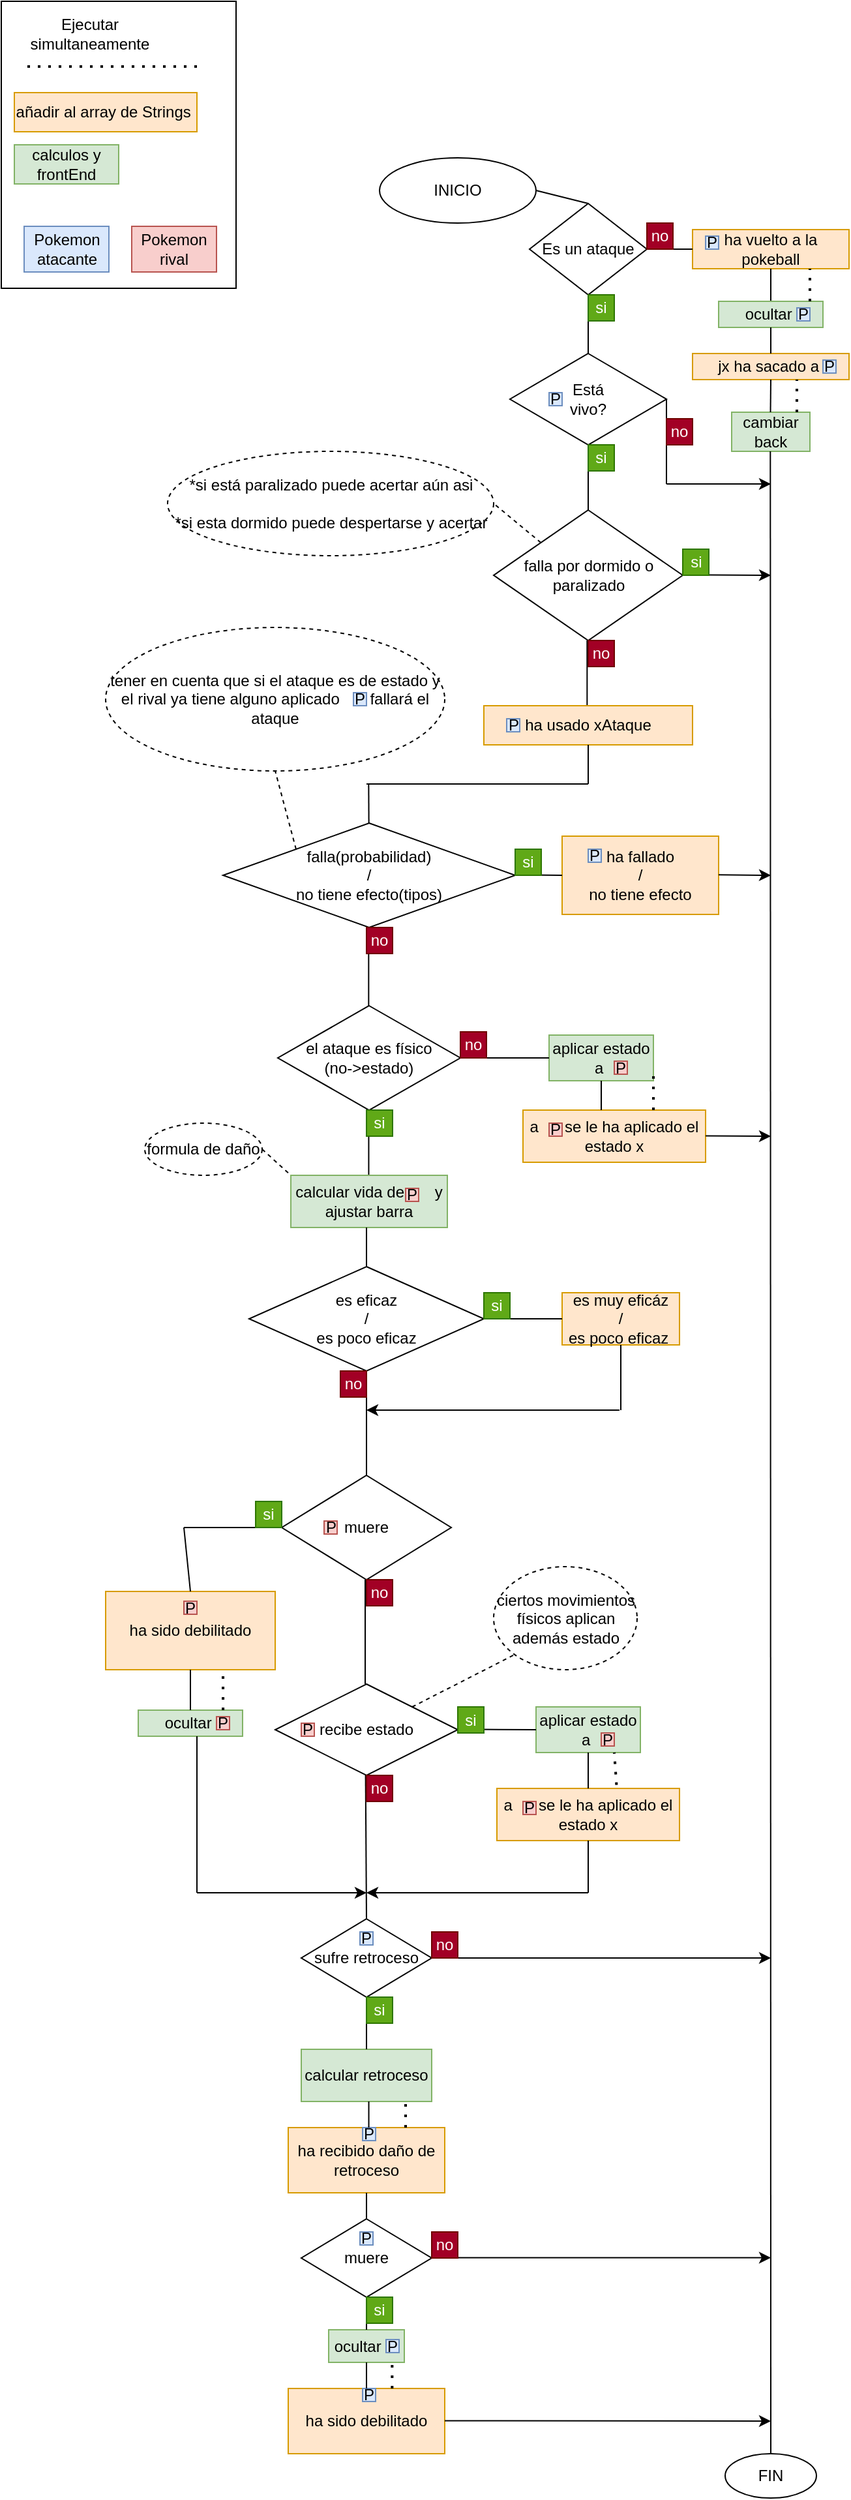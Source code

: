 <mxfile version="13.9.9" type="device"><diagram id="TTxamxQ-wxylOq79l1CP" name="Página-1"><mxGraphModel dx="2031" dy="1174" grid="1" gridSize="10" guides="1" tooltips="1" connect="1" arrows="1" fold="1" page="1" pageScale="1" pageWidth="827" pageHeight="1169" math="0" shadow="0"><root><mxCell id="0"/><mxCell id="1" parent="0"/><mxCell id="TxK9LLlYr3Nm-h3g5hkF-1" value="" style="rhombus;whiteSpace=wrap;html=1;" vertex="1" parent="1"><mxGeometry x="430" y="310" width="120" height="70" as="geometry"/></mxCell><mxCell id="TxK9LLlYr3Nm-h3g5hkF-2" value="P" style="text;html=1;strokeColor=#6c8ebf;fillColor=#dae8fc;align=center;verticalAlign=middle;whiteSpace=wrap;rounded=0;" vertex="1" parent="1"><mxGeometry x="460" y="340" width="10" height="10" as="geometry"/></mxCell><mxCell id="TxK9LLlYr3Nm-h3g5hkF-3" value="Está vivo?" style="text;html=1;strokeColor=none;fillColor=none;align=center;verticalAlign=middle;whiteSpace=wrap;rounded=0;" vertex="1" parent="1"><mxGeometry x="470" y="335" width="40" height="20" as="geometry"/></mxCell><mxCell id="TxK9LLlYr3Nm-h3g5hkF-8" value="" style="endArrow=none;html=1;entryX=0.5;entryY=1;entryDx=0;entryDy=0;" edge="1" parent="1" target="TxK9LLlYr3Nm-h3g5hkF-1"><mxGeometry width="50" height="50" relative="1" as="geometry"><mxPoint x="490" y="430" as="sourcePoint"/><mxPoint x="440" y="370" as="targetPoint"/></mxGeometry></mxCell><mxCell id="TxK9LLlYr3Nm-h3g5hkF-11" value="si" style="text;html=1;strokeColor=#2D7600;fillColor=#60a917;align=center;verticalAlign=middle;whiteSpace=wrap;rounded=0;fontColor=#ffffff;" vertex="1" parent="1"><mxGeometry x="490" y="380" width="20" height="20" as="geometry"/></mxCell><mxCell id="TxK9LLlYr3Nm-h3g5hkF-12" value="Es un ataque" style="rhombus;whiteSpace=wrap;html=1;" vertex="1" parent="1"><mxGeometry x="445" y="195" width="90" height="70" as="geometry"/></mxCell><mxCell id="TxK9LLlYr3Nm-h3g5hkF-13" value="" style="endArrow=none;html=1;exitX=0.5;exitY=0;exitDx=0;exitDy=0;entryX=0.5;entryY=1;entryDx=0;entryDy=0;" edge="1" parent="1" source="TxK9LLlYr3Nm-h3g5hkF-1" target="TxK9LLlYr3Nm-h3g5hkF-12"><mxGeometry width="50" height="50" relative="1" as="geometry"><mxPoint x="490" y="300" as="sourcePoint"/><mxPoint x="510" y="280" as="targetPoint"/></mxGeometry></mxCell><mxCell id="TxK9LLlYr3Nm-h3g5hkF-15" value="ha vuelto a la pokeball" style="text;html=1;strokeColor=#d79b00;fillColor=#ffe6cc;align=center;verticalAlign=middle;whiteSpace=wrap;rounded=0;" vertex="1" parent="1"><mxGeometry x="570" y="215" width="120" height="30" as="geometry"/></mxCell><mxCell id="TxK9LLlYr3Nm-h3g5hkF-16" value="P" style="text;html=1;strokeColor=#6c8ebf;fillColor=#dae8fc;align=center;verticalAlign=middle;whiteSpace=wrap;rounded=0;" vertex="1" parent="1"><mxGeometry x="580" y="220" width="10" height="10" as="geometry"/></mxCell><mxCell id="TxK9LLlYr3Nm-h3g5hkF-17" value="si" style="text;html=1;strokeColor=#2D7600;fillColor=#60a917;align=center;verticalAlign=middle;whiteSpace=wrap;rounded=0;fontColor=#ffffff;" vertex="1" parent="1"><mxGeometry x="490" y="265" width="20" height="20" as="geometry"/></mxCell><mxCell id="TxK9LLlYr3Nm-h3g5hkF-18" value="" style="endArrow=none;html=1;entryX=0;entryY=0.5;entryDx=0;entryDy=0;exitX=1;exitY=0.5;exitDx=0;exitDy=0;" edge="1" parent="1" source="TxK9LLlYr3Nm-h3g5hkF-12" target="TxK9LLlYr3Nm-h3g5hkF-15"><mxGeometry width="50" height="50" relative="1" as="geometry"><mxPoint x="520" y="340" as="sourcePoint"/><mxPoint x="570" y="290" as="targetPoint"/></mxGeometry></mxCell><mxCell id="TxK9LLlYr3Nm-h3g5hkF-19" value="no" style="text;html=1;strokeColor=#6F0000;fillColor=#a20025;align=center;verticalAlign=middle;whiteSpace=wrap;rounded=0;fontColor=#ffffff;" vertex="1" parent="1"><mxGeometry x="535" y="210" width="20" height="20" as="geometry"/></mxCell><mxCell id="TxK9LLlYr3Nm-h3g5hkF-20" value="cambiar back" style="text;html=1;strokeColor=#82b366;fillColor=#d5e8d4;align=center;verticalAlign=middle;whiteSpace=wrap;rounded=0;" vertex="1" parent="1"><mxGeometry x="600" y="355" width="60" height="30" as="geometry"/></mxCell><mxCell id="TxK9LLlYr3Nm-h3g5hkF-21" value="" style="endArrow=none;html=1;entryX=0.5;entryY=1;entryDx=0;entryDy=0;" edge="1" parent="1" target="TxK9LLlYr3Nm-h3g5hkF-15"><mxGeometry width="50" height="50" relative="1" as="geometry"><mxPoint x="630" y="270" as="sourcePoint"/><mxPoint x="570" y="280" as="targetPoint"/></mxGeometry></mxCell><mxCell id="TxK9LLlYr3Nm-h3g5hkF-24" value="" style="group" vertex="1" connectable="0" parent="1"><mxGeometry x="590" y="270" width="80" height="20" as="geometry"/></mxCell><mxCell id="TxK9LLlYr3Nm-h3g5hkF-22" value="ocultar&amp;nbsp;" style="text;html=1;strokeColor=#82b366;fillColor=#d5e8d4;align=center;verticalAlign=middle;whiteSpace=wrap;rounded=0;" vertex="1" parent="TxK9LLlYr3Nm-h3g5hkF-24"><mxGeometry width="80" height="20" as="geometry"/></mxCell><mxCell id="TxK9LLlYr3Nm-h3g5hkF-23" value="P" style="text;html=1;strokeColor=#6c8ebf;fillColor=#dae8fc;align=center;verticalAlign=middle;whiteSpace=wrap;rounded=0;" vertex="1" parent="TxK9LLlYr3Nm-h3g5hkF-24"><mxGeometry x="60" y="5" width="10" height="10" as="geometry"/></mxCell><mxCell id="TxK9LLlYr3Nm-h3g5hkF-28" value="" style="group" vertex="1" connectable="0" parent="1"><mxGeometry x="570" y="310" width="120" height="20" as="geometry"/></mxCell><mxCell id="TxK9LLlYr3Nm-h3g5hkF-26" value="jx ha sacado a&amp;nbsp;" style="text;html=1;strokeColor=#d79b00;fillColor=#ffe6cc;align=center;verticalAlign=middle;whiteSpace=wrap;rounded=0;" vertex="1" parent="TxK9LLlYr3Nm-h3g5hkF-28"><mxGeometry width="120" height="20" as="geometry"/></mxCell><mxCell id="TxK9LLlYr3Nm-h3g5hkF-27" value="P" style="text;html=1;strokeColor=#6c8ebf;fillColor=#dae8fc;align=center;verticalAlign=middle;whiteSpace=wrap;rounded=0;" vertex="1" parent="TxK9LLlYr3Nm-h3g5hkF-28"><mxGeometry x="100" y="5" width="10" height="10" as="geometry"/></mxCell><mxCell id="TxK9LLlYr3Nm-h3g5hkF-29" value="" style="endArrow=none;html=1;entryX=0.5;entryY=1;entryDx=0;entryDy=0;exitX=0.5;exitY=0;exitDx=0;exitDy=0;" edge="1" parent="1" source="TxK9LLlYr3Nm-h3g5hkF-26" target="TxK9LLlYr3Nm-h3g5hkF-22"><mxGeometry width="50" height="50" relative="1" as="geometry"><mxPoint x="640" y="280.0" as="sourcePoint"/><mxPoint x="640" y="255" as="targetPoint"/></mxGeometry></mxCell><mxCell id="TxK9LLlYr3Nm-h3g5hkF-30" value="" style="endArrow=none;html=1;entryX=0.5;entryY=1;entryDx=0;entryDy=0;exitX=0.5;exitY=0;exitDx=0;exitDy=0;" edge="1" parent="1" target="TxK9LLlYr3Nm-h3g5hkF-26"><mxGeometry width="50" height="50" relative="1" as="geometry"><mxPoint x="629.76" y="355" as="sourcePoint"/><mxPoint x="629.76" y="335" as="targetPoint"/></mxGeometry></mxCell><mxCell id="TxK9LLlYr3Nm-h3g5hkF-31" value="" style="endArrow=none;html=1;entryX=1;entryY=0.5;entryDx=0;entryDy=0;" edge="1" parent="1" target="TxK9LLlYr3Nm-h3g5hkF-1"><mxGeometry width="50" height="50" relative="1" as="geometry"><mxPoint x="550" y="410" as="sourcePoint"/><mxPoint x="370" y="440" as="targetPoint"/></mxGeometry></mxCell><mxCell id="TxK9LLlYr3Nm-h3g5hkF-32" value="" style="endArrow=none;html=1;" edge="1" parent="1"><mxGeometry width="50" height="50" relative="1" as="geometry"><mxPoint x="630" y="1920" as="sourcePoint"/><mxPoint x="629.66" y="385" as="targetPoint"/></mxGeometry></mxCell><mxCell id="TxK9LLlYr3Nm-h3g5hkF-33" value="" style="endArrow=classic;html=1;endFill=1;" edge="1" parent="1"><mxGeometry width="50" height="50" relative="1" as="geometry"><mxPoint x="550" y="410" as="sourcePoint"/><mxPoint x="630" y="410" as="targetPoint"/></mxGeometry></mxCell><mxCell id="TxK9LLlYr3Nm-h3g5hkF-34" value="no" style="text;html=1;strokeColor=#6F0000;fillColor=#a20025;align=center;verticalAlign=middle;whiteSpace=wrap;rounded=0;fontColor=#ffffff;" vertex="1" parent="1"><mxGeometry x="550" y="360" width="20" height="20" as="geometry"/></mxCell><mxCell id="TxK9LLlYr3Nm-h3g5hkF-35" value="falla por dormido o paralizado" style="rhombus;whiteSpace=wrap;html=1;" vertex="1" parent="1"><mxGeometry x="417.5" y="430" width="145" height="100" as="geometry"/></mxCell><mxCell id="TxK9LLlYr3Nm-h3g5hkF-37" value="*si está paralizado puede acertar aún asi&lt;br&gt;&lt;br&gt;*si esta dormido puede despertarse y acertar" style="ellipse;whiteSpace=wrap;html=1;dashed=1;" vertex="1" parent="1"><mxGeometry x="167.5" y="385" width="250" height="80" as="geometry"/></mxCell><mxCell id="TxK9LLlYr3Nm-h3g5hkF-38" value="" style="endArrow=none;html=1;exitX=0;exitY=0;exitDx=0;exitDy=0;entryX=1;entryY=0.5;entryDx=0;entryDy=0;dashed=1;" edge="1" parent="1" source="TxK9LLlYr3Nm-h3g5hkF-35" target="TxK9LLlYr3Nm-h3g5hkF-37"><mxGeometry width="50" height="50" relative="1" as="geometry"><mxPoint x="320" y="370" as="sourcePoint"/><mxPoint x="370" y="320" as="targetPoint"/></mxGeometry></mxCell><mxCell id="TxK9LLlYr3Nm-h3g5hkF-39" value="" style="endArrow=classic;html=1;endFill=1;" edge="1" parent="1"><mxGeometry width="50" height="50" relative="1" as="geometry"><mxPoint x="562.5" y="479.58" as="sourcePoint"/><mxPoint x="630" y="480" as="targetPoint"/></mxGeometry></mxCell><mxCell id="TxK9LLlYr3Nm-h3g5hkF-40" value="si" style="text;html=1;strokeColor=#2D7600;fillColor=#60a917;align=center;verticalAlign=middle;whiteSpace=wrap;rounded=0;fontColor=#ffffff;" vertex="1" parent="1"><mxGeometry x="562.5" y="460" width="20" height="20" as="geometry"/></mxCell><mxCell id="TxK9LLlYr3Nm-h3g5hkF-41" value="" style="endArrow=none;html=1;entryX=0.5;entryY=1;entryDx=0;entryDy=0;" edge="1" parent="1"><mxGeometry width="50" height="50" relative="1" as="geometry"><mxPoint x="489.17" y="580" as="sourcePoint"/><mxPoint x="489.17" y="530" as="targetPoint"/></mxGeometry></mxCell><mxCell id="TxK9LLlYr3Nm-h3g5hkF-43" value="no" style="text;html=1;strokeColor=#6F0000;fillColor=#a20025;align=center;verticalAlign=middle;whiteSpace=wrap;rounded=0;fontColor=#ffffff;" vertex="1" parent="1"><mxGeometry x="490" y="530" width="20" height="20" as="geometry"/></mxCell><mxCell id="TxK9LLlYr3Nm-h3g5hkF-45" value="" style="group" vertex="1" connectable="0" parent="1"><mxGeometry x="410" y="580" width="160" height="30" as="geometry"/></mxCell><mxCell id="TxK9LLlYr3Nm-h3g5hkF-42" value="ha usado xAtaque" style="text;html=1;strokeColor=#d79b00;fillColor=#ffe6cc;align=center;verticalAlign=middle;whiteSpace=wrap;rounded=0;" vertex="1" parent="TxK9LLlYr3Nm-h3g5hkF-45"><mxGeometry width="160" height="30" as="geometry"/></mxCell><mxCell id="TxK9LLlYr3Nm-h3g5hkF-44" value="P" style="text;html=1;strokeColor=#6c8ebf;fillColor=#dae8fc;align=center;verticalAlign=middle;whiteSpace=wrap;rounded=0;" vertex="1" parent="TxK9LLlYr3Nm-h3g5hkF-45"><mxGeometry x="17.5" y="10" width="10" height="10" as="geometry"/></mxCell><mxCell id="TxK9LLlYr3Nm-h3g5hkF-46" value="falla(probabilidad)&lt;br&gt;/&lt;br&gt;no tiene efecto(tipos)" style="rhombus;whiteSpace=wrap;html=1;" vertex="1" parent="1"><mxGeometry x="210" y="670" width="224" height="80" as="geometry"/></mxCell><mxCell id="TxK9LLlYr3Nm-h3g5hkF-47" value="" style="endArrow=none;html=1;entryX=0.5;entryY=1;entryDx=0;entryDy=0;" edge="1" parent="1" target="TxK9LLlYr3Nm-h3g5hkF-42"><mxGeometry width="50" height="50" relative="1" as="geometry"><mxPoint x="490" y="640" as="sourcePoint"/><mxPoint x="350" y="550" as="targetPoint"/></mxGeometry></mxCell><mxCell id="TxK9LLlYr3Nm-h3g5hkF-48" value="" style="endArrow=none;html=1;" edge="1" parent="1"><mxGeometry width="50" height="50" relative="1" as="geometry"><mxPoint x="321.82" y="670" as="sourcePoint"/><mxPoint x="321.66" y="640" as="targetPoint"/></mxGeometry></mxCell><mxCell id="TxK9LLlYr3Nm-h3g5hkF-49" value="" style="endArrow=none;html=1;" edge="1" parent="1"><mxGeometry width="50" height="50" relative="1" as="geometry"><mxPoint x="320" y="640" as="sourcePoint"/><mxPoint x="490" y="640" as="targetPoint"/></mxGeometry></mxCell><mxCell id="TxK9LLlYr3Nm-h3g5hkF-50" value="ha fallado&lt;br&gt;/&lt;br&gt;no tiene efecto" style="rounded=0;whiteSpace=wrap;html=1;fillColor=#ffe6cc;strokeColor=#d79b00;" vertex="1" parent="1"><mxGeometry x="470" y="680" width="120" height="60" as="geometry"/></mxCell><mxCell id="TxK9LLlYr3Nm-h3g5hkF-51" value="" style="endArrow=classic;html=1;endFill=1;" edge="1" parent="1"><mxGeometry width="50" height="50" relative="1" as="geometry"><mxPoint x="590" y="709.66" as="sourcePoint"/><mxPoint x="630" y="710" as="targetPoint"/></mxGeometry></mxCell><mxCell id="TxK9LLlYr3Nm-h3g5hkF-52" value="" style="endArrow=none;html=1;entryX=0;entryY=0.5;entryDx=0;entryDy=0;" edge="1" parent="1" target="TxK9LLlYr3Nm-h3g5hkF-50"><mxGeometry width="50" height="50" relative="1" as="geometry"><mxPoint x="434" y="709.66" as="sourcePoint"/><mxPoint x="464" y="709.66" as="targetPoint"/></mxGeometry></mxCell><mxCell id="TxK9LLlYr3Nm-h3g5hkF-53" value="si" style="text;html=1;strokeColor=#2D7600;fillColor=#60a917;align=center;verticalAlign=middle;whiteSpace=wrap;rounded=0;fontColor=#ffffff;" vertex="1" parent="1"><mxGeometry x="434" y="690" width="20" height="20" as="geometry"/></mxCell><mxCell id="TxK9LLlYr3Nm-h3g5hkF-54" value="P" style="text;html=1;strokeColor=#6c8ebf;fillColor=#dae8fc;align=center;verticalAlign=middle;whiteSpace=wrap;rounded=0;" vertex="1" parent="1"><mxGeometry x="490" y="690" width="10" height="10" as="geometry"/></mxCell><mxCell id="TxK9LLlYr3Nm-h3g5hkF-55" value="" style="endArrow=none;html=1;" edge="1" parent="1"><mxGeometry width="50" height="50" relative="1" as="geometry"><mxPoint x="321.66" y="810" as="sourcePoint"/><mxPoint x="321.66" y="750" as="targetPoint"/></mxGeometry></mxCell><mxCell id="TxK9LLlYr3Nm-h3g5hkF-56" value="no" style="text;html=1;strokeColor=#6F0000;fillColor=#a20025;align=center;verticalAlign=middle;whiteSpace=wrap;rounded=0;fontColor=#ffffff;" vertex="1" parent="1"><mxGeometry x="320" y="750" width="20" height="20" as="geometry"/></mxCell><mxCell id="TxK9LLlYr3Nm-h3g5hkF-57" value="tener en cuenta que si el ataque es de estado y el rival ya tiene alguno aplicado&amp;nbsp; &amp;nbsp; &amp;nbsp; &amp;nbsp;fallará el ataque" style="ellipse;whiteSpace=wrap;html=1;dashed=1;" vertex="1" parent="1"><mxGeometry x="120" y="520" width="260" height="110" as="geometry"/></mxCell><mxCell id="TxK9LLlYr3Nm-h3g5hkF-58" value="" style="endArrow=none;html=1;exitX=0;exitY=0;exitDx=0;exitDy=0;entryX=0.5;entryY=1;entryDx=0;entryDy=0;dashed=1;" edge="1" parent="1" source="TxK9LLlYr3Nm-h3g5hkF-46" target="TxK9LLlYr3Nm-h3g5hkF-57"><mxGeometry width="50" height="50" relative="1" as="geometry"><mxPoint x="210" y="670" as="sourcePoint"/><mxPoint x="173.75" y="640" as="targetPoint"/></mxGeometry></mxCell><mxCell id="TxK9LLlYr3Nm-h3g5hkF-59" value="P" style="text;html=1;strokeColor=#6c8ebf;fillColor=#dae8fc;align=center;verticalAlign=middle;whiteSpace=wrap;rounded=0;" vertex="1" parent="1"><mxGeometry x="310" y="570" width="10" height="10" as="geometry"/></mxCell><mxCell id="TxK9LLlYr3Nm-h3g5hkF-60" value="el ataque es físico&lt;br&gt;(no-&amp;gt;estado)" style="rhombus;whiteSpace=wrap;html=1;" vertex="1" parent="1"><mxGeometry x="252" y="810" width="140" height="80" as="geometry"/></mxCell><mxCell id="TxK9LLlYr3Nm-h3g5hkF-63" value="" style="group" vertex="1" connectable="0" parent="1"><mxGeometry x="460" y="832.5" width="80" height="35" as="geometry"/></mxCell><mxCell id="TxK9LLlYr3Nm-h3g5hkF-61" value="aplicar estado a&amp;nbsp;" style="text;html=1;strokeColor=#82b366;fillColor=#d5e8d4;align=center;verticalAlign=middle;whiteSpace=wrap;rounded=0;" vertex="1" parent="TxK9LLlYr3Nm-h3g5hkF-63"><mxGeometry width="80" height="35" as="geometry"/></mxCell><mxCell id="TxK9LLlYr3Nm-h3g5hkF-62" value="P" style="text;html=1;strokeColor=#b85450;fillColor=#f8cecc;align=center;verticalAlign=middle;whiteSpace=wrap;rounded=0;" vertex="1" parent="TxK9LLlYr3Nm-h3g5hkF-63"><mxGeometry x="50" y="20" width="10" height="10" as="geometry"/></mxCell><mxCell id="TxK9LLlYr3Nm-h3g5hkF-64" value="" style="endArrow=none;html=1;exitX=1;exitY=0.5;exitDx=0;exitDy=0;entryX=0;entryY=0.5;entryDx=0;entryDy=0;" edge="1" parent="1" source="TxK9LLlYr3Nm-h3g5hkF-60" target="TxK9LLlYr3Nm-h3g5hkF-61"><mxGeometry width="50" height="50" relative="1" as="geometry"><mxPoint x="390" y="783" as="sourcePoint"/><mxPoint x="454" y="782.5" as="targetPoint"/></mxGeometry></mxCell><mxCell id="TxK9LLlYr3Nm-h3g5hkF-65" value="no" style="text;html=1;strokeColor=#6F0000;fillColor=#a20025;align=center;verticalAlign=middle;whiteSpace=wrap;rounded=0;fontColor=#ffffff;" vertex="1" parent="1"><mxGeometry x="392" y="830" width="20" height="20" as="geometry"/></mxCell><mxCell id="TxK9LLlYr3Nm-h3g5hkF-68" value="" style="group" vertex="1" connectable="0" parent="1"><mxGeometry x="440" y="890" width="140" height="40" as="geometry"/></mxCell><mxCell id="TxK9LLlYr3Nm-h3g5hkF-66" value="a&amp;nbsp; &amp;nbsp; &amp;nbsp; se le ha aplicado el estado x" style="text;html=1;strokeColor=#d79b00;fillColor=#ffe6cc;align=center;verticalAlign=middle;whiteSpace=wrap;rounded=0;" vertex="1" parent="TxK9LLlYr3Nm-h3g5hkF-68"><mxGeometry width="140" height="40" as="geometry"/></mxCell><mxCell id="TxK9LLlYr3Nm-h3g5hkF-67" value="P" style="text;html=1;strokeColor=#b85450;fillColor=#f8cecc;align=center;verticalAlign=middle;whiteSpace=wrap;rounded=0;" vertex="1" parent="TxK9LLlYr3Nm-h3g5hkF-68"><mxGeometry x="20" y="10" width="10" height="10" as="geometry"/></mxCell><mxCell id="TxK9LLlYr3Nm-h3g5hkF-69" value="" style="endArrow=none;html=1;entryX=0.5;entryY=1;entryDx=0;entryDy=0;" edge="1" parent="1" target="TxK9LLlYr3Nm-h3g5hkF-61"><mxGeometry width="50" height="50" relative="1" as="geometry"><mxPoint x="500" y="890" as="sourcePoint"/><mxPoint x="470" y="860" as="targetPoint"/></mxGeometry></mxCell><mxCell id="TxK9LLlYr3Nm-h3g5hkF-70" value="" style="endArrow=classic;html=1;endFill=1;" edge="1" parent="1"><mxGeometry width="50" height="50" relative="1" as="geometry"><mxPoint x="580" y="909.8" as="sourcePoint"/><mxPoint x="630" y="910" as="targetPoint"/></mxGeometry></mxCell><mxCell id="TxK9LLlYr3Nm-h3g5hkF-71" value="" style="endArrow=none;html=1;" edge="1" parent="1"><mxGeometry width="50" height="50" relative="1" as="geometry"><mxPoint x="321.71" y="940" as="sourcePoint"/><mxPoint x="321.71" y="890" as="targetPoint"/></mxGeometry></mxCell><mxCell id="TxK9LLlYr3Nm-h3g5hkF-74" value="" style="group" vertex="1" connectable="0" parent="1"><mxGeometry x="262" y="940" width="120" height="40" as="geometry"/></mxCell><mxCell id="TxK9LLlYr3Nm-h3g5hkF-72" value="calcular vida de&amp;nbsp; &amp;nbsp; &amp;nbsp; &amp;nbsp;y ajustar barra" style="text;html=1;strokeColor=#82b366;fillColor=#d5e8d4;align=center;verticalAlign=middle;whiteSpace=wrap;rounded=0;" vertex="1" parent="TxK9LLlYr3Nm-h3g5hkF-74"><mxGeometry width="120" height="40" as="geometry"/></mxCell><mxCell id="TxK9LLlYr3Nm-h3g5hkF-73" value="P" style="text;html=1;strokeColor=#b85450;fillColor=#f8cecc;align=center;verticalAlign=middle;whiteSpace=wrap;rounded=0;" vertex="1" parent="TxK9LLlYr3Nm-h3g5hkF-74"><mxGeometry x="88" y="10" width="10" height="10" as="geometry"/></mxCell><mxCell id="TxK9LLlYr3Nm-h3g5hkF-75" value="" style="endArrow=none;html=1;exitX=0.5;exitY=0;exitDx=0;exitDy=0;" edge="1" parent="1" source="TxK9LLlYr3Nm-h3g5hkF-79"><mxGeometry width="50" height="50" relative="1" as="geometry"><mxPoint x="320" y="1020" as="sourcePoint"/><mxPoint x="320" y="980" as="targetPoint"/></mxGeometry></mxCell><mxCell id="TxK9LLlYr3Nm-h3g5hkF-77" value="formula de daño" style="ellipse;whiteSpace=wrap;html=1;dashed=1;" vertex="1" parent="1"><mxGeometry x="150" y="900" width="90" height="40" as="geometry"/></mxCell><mxCell id="TxK9LLlYr3Nm-h3g5hkF-78" value="" style="endArrow=none;html=1;exitX=1;exitY=0.5;exitDx=0;exitDy=0;entryX=0;entryY=0;entryDx=0;entryDy=0;dashed=1;" edge="1" parent="1" source="TxK9LLlYr3Nm-h3g5hkF-77" target="TxK9LLlYr3Nm-h3g5hkF-72"><mxGeometry width="50" height="50" relative="1" as="geometry"><mxPoint x="276" y="700" as="sourcePoint"/><mxPoint x="260" y="640" as="targetPoint"/></mxGeometry></mxCell><mxCell id="TxK9LLlYr3Nm-h3g5hkF-79" value="es eficaz&lt;br&gt;/&lt;br&gt;es poco eficaz" style="rhombus;whiteSpace=wrap;html=1;" vertex="1" parent="1"><mxGeometry x="230" y="1010" width="180" height="80" as="geometry"/></mxCell><mxCell id="TxK9LLlYr3Nm-h3g5hkF-80" value="si" style="text;html=1;strokeColor=#2D7600;fillColor=#60a917;align=center;verticalAlign=middle;whiteSpace=wrap;rounded=0;fontColor=#ffffff;" vertex="1" parent="1"><mxGeometry x="320" y="890" width="20" height="20" as="geometry"/></mxCell><mxCell id="TxK9LLlYr3Nm-h3g5hkF-81" value="" style="endArrow=none;html=1;" edge="1" parent="1"><mxGeometry width="50" height="50" relative="1" as="geometry"><mxPoint x="320" y="1170" as="sourcePoint"/><mxPoint x="320" y="1090" as="targetPoint"/></mxGeometry></mxCell><mxCell id="TxK9LLlYr3Nm-h3g5hkF-83" value="es muy eficáz&lt;br&gt;/&lt;br&gt;es poco eficaz&amp;nbsp;" style="text;html=1;strokeColor=#d79b00;fillColor=#ffe6cc;align=center;verticalAlign=middle;whiteSpace=wrap;rounded=0;" vertex="1" parent="1"><mxGeometry x="470" y="1030" width="90" height="40" as="geometry"/></mxCell><mxCell id="TxK9LLlYr3Nm-h3g5hkF-84" value="" style="endArrow=none;html=1;exitX=1;exitY=0.5;exitDx=0;exitDy=0;entryX=0;entryY=0.5;entryDx=0;entryDy=0;" edge="1" parent="1" source="TxK9LLlYr3Nm-h3g5hkF-79" target="TxK9LLlYr3Nm-h3g5hkF-83"><mxGeometry width="50" height="50" relative="1" as="geometry"><mxPoint x="410" y="1110" as="sourcePoint"/><mxPoint x="460" y="1049" as="targetPoint"/></mxGeometry></mxCell><mxCell id="TxK9LLlYr3Nm-h3g5hkF-85" value="si" style="text;html=1;strokeColor=#2D7600;fillColor=#60a917;align=center;verticalAlign=middle;whiteSpace=wrap;rounded=0;fontColor=#ffffff;" vertex="1" parent="1"><mxGeometry x="410" y="1030" width="20" height="20" as="geometry"/></mxCell><mxCell id="TxK9LLlYr3Nm-h3g5hkF-86" value="" style="endArrow=none;html=1;entryX=0.5;entryY=1;entryDx=0;entryDy=0;" edge="1" parent="1" target="TxK9LLlYr3Nm-h3g5hkF-83"><mxGeometry width="50" height="50" relative="1" as="geometry"><mxPoint x="515" y="1120" as="sourcePoint"/><mxPoint x="470" y="1060" as="targetPoint"/></mxGeometry></mxCell><mxCell id="TxK9LLlYr3Nm-h3g5hkF-87" value="" style="endArrow=classic;html=1;endFill=1;" edge="1" parent="1"><mxGeometry width="50" height="50" relative="1" as="geometry"><mxPoint x="514" y="1120.0" as="sourcePoint"/><mxPoint x="320" y="1120" as="targetPoint"/></mxGeometry></mxCell><mxCell id="TxK9LLlYr3Nm-h3g5hkF-88" value="no" style="text;html=1;strokeColor=#6F0000;fillColor=#a20025;align=center;verticalAlign=middle;whiteSpace=wrap;rounded=0;fontColor=#ffffff;" vertex="1" parent="1"><mxGeometry x="300" y="1090" width="20" height="20" as="geometry"/></mxCell><mxCell id="TxK9LLlYr3Nm-h3g5hkF-91" value="" style="group" vertex="1" connectable="0" parent="1"><mxGeometry x="255" y="1170" width="130" height="80" as="geometry"/></mxCell><mxCell id="TxK9LLlYr3Nm-h3g5hkF-89" value="muere" style="rhombus;whiteSpace=wrap;html=1;" vertex="1" parent="TxK9LLlYr3Nm-h3g5hkF-91"><mxGeometry width="130" height="80" as="geometry"/></mxCell><mxCell id="TxK9LLlYr3Nm-h3g5hkF-90" value="P" style="text;html=1;strokeColor=#b85450;fillColor=#f8cecc;align=center;verticalAlign=middle;whiteSpace=wrap;rounded=0;" vertex="1" parent="TxK9LLlYr3Nm-h3g5hkF-91"><mxGeometry x="32.5" y="35" width="10" height="10" as="geometry"/></mxCell><mxCell id="TxK9LLlYr3Nm-h3g5hkF-93" value="" style="endArrow=none;html=1;" edge="1" parent="1"><mxGeometry width="50" height="50" relative="1" as="geometry"><mxPoint x="319" y="1330" as="sourcePoint"/><mxPoint x="319" y="1250" as="targetPoint"/></mxGeometry></mxCell><mxCell id="TxK9LLlYr3Nm-h3g5hkF-94" value="no" style="text;html=1;strokeColor=#6F0000;fillColor=#a20025;align=center;verticalAlign=middle;whiteSpace=wrap;rounded=0;fontColor=#ffffff;" vertex="1" parent="1"><mxGeometry x="320" y="1250" width="20" height="20" as="geometry"/></mxCell><mxCell id="TxK9LLlYr3Nm-h3g5hkF-97" value="" style="group" vertex="1" connectable="0" parent="1"><mxGeometry x="250" y="1330" width="140" height="70" as="geometry"/></mxCell><mxCell id="TxK9LLlYr3Nm-h3g5hkF-95" value="recibe estado" style="rhombus;whiteSpace=wrap;html=1;" vertex="1" parent="TxK9LLlYr3Nm-h3g5hkF-97"><mxGeometry width="140" height="70" as="geometry"/></mxCell><mxCell id="TxK9LLlYr3Nm-h3g5hkF-96" value="P" style="text;html=1;strokeColor=#b85450;fillColor=#f8cecc;align=center;verticalAlign=middle;whiteSpace=wrap;rounded=0;" vertex="1" parent="TxK9LLlYr3Nm-h3g5hkF-97"><mxGeometry x="20" y="30" width="10" height="10" as="geometry"/></mxCell><mxCell id="TxK9LLlYr3Nm-h3g5hkF-98" value="ciertos movimientos físicos aplican además estado" style="ellipse;whiteSpace=wrap;html=1;dashed=1;" vertex="1" parent="1"><mxGeometry x="417.5" y="1240" width="110" height="79" as="geometry"/></mxCell><mxCell id="TxK9LLlYr3Nm-h3g5hkF-99" value="" style="endArrow=none;html=1;exitX=1;exitY=0;exitDx=0;exitDy=0;entryX=0;entryY=1;entryDx=0;entryDy=0;dashed=1;" edge="1" parent="1" source="TxK9LLlYr3Nm-h3g5hkF-95" target="TxK9LLlYr3Nm-h3g5hkF-98"><mxGeometry width="50" height="50" relative="1" as="geometry"><mxPoint x="250" y="930" as="sourcePoint"/><mxPoint x="272" y="950" as="targetPoint"/></mxGeometry></mxCell><mxCell id="TxK9LLlYr3Nm-h3g5hkF-101" value="" style="endArrow=none;dashed=1;html=1;dashPattern=1 3;strokeWidth=2;entryX=0.75;entryY=1;entryDx=0;entryDy=0;exitX=0.875;exitY=0;exitDx=0;exitDy=0;exitPerimeter=0;" edge="1" parent="1" source="TxK9LLlYr3Nm-h3g5hkF-22" target="TxK9LLlYr3Nm-h3g5hkF-15"><mxGeometry width="50" height="50" relative="1" as="geometry"><mxPoint x="710" y="295" as="sourcePoint"/><mxPoint x="710" y="245" as="targetPoint"/></mxGeometry></mxCell><mxCell id="TxK9LLlYr3Nm-h3g5hkF-102" value="" style="endArrow=none;dashed=1;html=1;dashPattern=1 3;strokeWidth=2;entryX=0.75;entryY=1;entryDx=0;entryDy=0;exitX=0.875;exitY=0;exitDx=0;exitDy=0;exitPerimeter=0;" edge="1" parent="1"><mxGeometry width="50" height="50" relative="1" as="geometry"><mxPoint x="650" y="355" as="sourcePoint"/><mxPoint x="650" y="330" as="targetPoint"/></mxGeometry></mxCell><mxCell id="TxK9LLlYr3Nm-h3g5hkF-103" value="" style="endArrow=none;dashed=1;html=1;dashPattern=1 3;strokeWidth=2;" edge="1" parent="1"><mxGeometry width="50" height="50" relative="1" as="geometry"><mxPoint x="540" y="890" as="sourcePoint"/><mxPoint x="540" y="860" as="targetPoint"/></mxGeometry></mxCell><mxCell id="TxK9LLlYr3Nm-h3g5hkF-105" value="" style="group" vertex="1" connectable="0" parent="1"><mxGeometry x="420" y="1410" width="140" height="40" as="geometry"/></mxCell><mxCell id="TxK9LLlYr3Nm-h3g5hkF-106" value="a&amp;nbsp; &amp;nbsp; &amp;nbsp; se le ha aplicado el estado x" style="text;html=1;strokeColor=#d79b00;fillColor=#ffe6cc;align=center;verticalAlign=middle;whiteSpace=wrap;rounded=0;" vertex="1" parent="TxK9LLlYr3Nm-h3g5hkF-105"><mxGeometry width="140" height="40" as="geometry"/></mxCell><mxCell id="TxK9LLlYr3Nm-h3g5hkF-107" value="P" style="text;html=1;strokeColor=#b85450;fillColor=#f8cecc;align=center;verticalAlign=middle;whiteSpace=wrap;rounded=0;" vertex="1" parent="TxK9LLlYr3Nm-h3g5hkF-105"><mxGeometry x="20" y="10" width="10" height="10" as="geometry"/></mxCell><mxCell id="TxK9LLlYr3Nm-h3g5hkF-108" value="" style="group" vertex="1" connectable="0" parent="1"><mxGeometry x="450" y="1347.5" width="80" height="35" as="geometry"/></mxCell><mxCell id="TxK9LLlYr3Nm-h3g5hkF-109" value="aplicar estado a&amp;nbsp;" style="text;html=1;strokeColor=#82b366;fillColor=#d5e8d4;align=center;verticalAlign=middle;whiteSpace=wrap;rounded=0;" vertex="1" parent="TxK9LLlYr3Nm-h3g5hkF-108"><mxGeometry width="80" height="35" as="geometry"/></mxCell><mxCell id="TxK9LLlYr3Nm-h3g5hkF-110" value="P" style="text;html=1;strokeColor=#b85450;fillColor=#f8cecc;align=center;verticalAlign=middle;whiteSpace=wrap;rounded=0;" vertex="1" parent="TxK9LLlYr3Nm-h3g5hkF-108"><mxGeometry x="50" y="20" width="10" height="10" as="geometry"/></mxCell><mxCell id="TxK9LLlYr3Nm-h3g5hkF-111" value="" style="endArrow=none;html=1;entryX=0;entryY=0.5;entryDx=0;entryDy=0;" edge="1" parent="1" target="TxK9LLlYr3Nm-h3g5hkF-109"><mxGeometry width="50" height="50" relative="1" as="geometry"><mxPoint x="390" y="1364.66" as="sourcePoint"/><mxPoint x="420" y="1364.66" as="targetPoint"/></mxGeometry></mxCell><mxCell id="TxK9LLlYr3Nm-h3g5hkF-112" value="" style="endArrow=none;html=1;entryX=0.5;entryY=0;entryDx=0;entryDy=0;exitX=0.5;exitY=1;exitDx=0;exitDy=0;" edge="1" parent="1" source="TxK9LLlYr3Nm-h3g5hkF-109" target="TxK9LLlYr3Nm-h3g5hkF-106"><mxGeometry width="50" height="50" relative="1" as="geometry"><mxPoint x="380" y="1290" as="sourcePoint"/><mxPoint x="430" y="1240" as="targetPoint"/></mxGeometry></mxCell><mxCell id="TxK9LLlYr3Nm-h3g5hkF-114" value="" style="endArrow=none;dashed=1;html=1;dashPattern=1 3;strokeWidth=2;exitX=0.655;exitY=-0.067;exitDx=0;exitDy=0;entryX=0.75;entryY=1;entryDx=0;entryDy=0;exitPerimeter=0;" edge="1" parent="1" source="TxK9LLlYr3Nm-h3g5hkF-106" target="TxK9LLlYr3Nm-h3g5hkF-109"><mxGeometry width="50" height="50" relative="1" as="geometry"><mxPoint x="380" y="1290" as="sourcePoint"/><mxPoint x="380" y="1260" as="targetPoint"/></mxGeometry></mxCell><mxCell id="TxK9LLlYr3Nm-h3g5hkF-115" value="si" style="text;html=1;strokeColor=#2D7600;fillColor=#60a917;align=center;verticalAlign=middle;whiteSpace=wrap;rounded=0;fontColor=#ffffff;" vertex="1" parent="1"><mxGeometry x="390" y="1347.5" width="20" height="20" as="geometry"/></mxCell><mxCell id="TxK9LLlYr3Nm-h3g5hkF-116" value="" style="endArrow=none;html=1;exitX=0.5;exitY=0;exitDx=0;exitDy=0;" edge="1" parent="1" source="TxK9LLlYr3Nm-h3g5hkF-138"><mxGeometry width="50" height="50" relative="1" as="geometry"><mxPoint x="319" y="1510" as="sourcePoint"/><mxPoint x="319.31" y="1400.0" as="targetPoint"/></mxGeometry></mxCell><mxCell id="TxK9LLlYr3Nm-h3g5hkF-117" value="no" style="text;html=1;strokeColor=#6F0000;fillColor=#a20025;align=center;verticalAlign=middle;whiteSpace=wrap;rounded=0;fontColor=#ffffff;" vertex="1" parent="1"><mxGeometry x="320" y="1400" width="20" height="20" as="geometry"/></mxCell><mxCell id="TxK9LLlYr3Nm-h3g5hkF-118" value="" style="endArrow=classic;html=1;" edge="1" parent="1"><mxGeometry width="50" height="50" relative="1" as="geometry"><mxPoint x="490" y="1490" as="sourcePoint"/><mxPoint x="320" y="1490" as="targetPoint"/></mxGeometry></mxCell><mxCell id="TxK9LLlYr3Nm-h3g5hkF-120" value="" style="endArrow=none;html=1;" edge="1" parent="1"><mxGeometry width="50" height="50" relative="1" as="geometry"><mxPoint x="490" y="1490" as="sourcePoint"/><mxPoint x="490" y="1450" as="targetPoint"/></mxGeometry></mxCell><mxCell id="TxK9LLlYr3Nm-h3g5hkF-122" value="" style="group" vertex="1" connectable="0" parent="1"><mxGeometry x="145" y="1350" width="80" height="20" as="geometry"/></mxCell><mxCell id="TxK9LLlYr3Nm-h3g5hkF-123" value="ocultar&amp;nbsp;" style="text;html=1;strokeColor=#82b366;fillColor=#d5e8d4;align=center;verticalAlign=middle;whiteSpace=wrap;rounded=0;" vertex="1" parent="TxK9LLlYr3Nm-h3g5hkF-122"><mxGeometry width="80" height="20" as="geometry"/></mxCell><mxCell id="TxK9LLlYr3Nm-h3g5hkF-125" value="P" style="text;html=1;strokeColor=#b85450;fillColor=#f8cecc;align=center;verticalAlign=middle;whiteSpace=wrap;rounded=0;" vertex="1" parent="TxK9LLlYr3Nm-h3g5hkF-122"><mxGeometry x="60" y="5" width="10" height="10" as="geometry"/></mxCell><mxCell id="TxK9LLlYr3Nm-h3g5hkF-127" value="" style="group" vertex="1" connectable="0" parent="1"><mxGeometry x="120" y="1259" width="130" height="60" as="geometry"/></mxCell><mxCell id="TxK9LLlYr3Nm-h3g5hkF-121" value="ha sido debilitado" style="rounded=0;whiteSpace=wrap;html=1;fillColor=#ffe6cc;strokeColor=#d79b00;" vertex="1" parent="TxK9LLlYr3Nm-h3g5hkF-127"><mxGeometry width="130" height="60" as="geometry"/></mxCell><mxCell id="TxK9LLlYr3Nm-h3g5hkF-126" value="P" style="text;html=1;strokeColor=#b85450;fillColor=#f8cecc;align=center;verticalAlign=middle;whiteSpace=wrap;rounded=0;" vertex="1" parent="TxK9LLlYr3Nm-h3g5hkF-127"><mxGeometry x="60" y="7.5" width="10" height="10" as="geometry"/></mxCell><mxCell id="TxK9LLlYr3Nm-h3g5hkF-128" value="" style="endArrow=none;html=1;entryX=0;entryY=0.5;entryDx=0;entryDy=0;" edge="1" parent="1" target="TxK9LLlYr3Nm-h3g5hkF-89"><mxGeometry width="50" height="50" relative="1" as="geometry"><mxPoint x="180" y="1210" as="sourcePoint"/><mxPoint x="330" y="1270" as="targetPoint"/></mxGeometry></mxCell><mxCell id="TxK9LLlYr3Nm-h3g5hkF-129" value="" style="endArrow=none;html=1;entryX=0.5;entryY=0;entryDx=0;entryDy=0;" edge="1" parent="1" target="TxK9LLlYr3Nm-h3g5hkF-121"><mxGeometry width="50" height="50" relative="1" as="geometry"><mxPoint x="180" y="1210" as="sourcePoint"/><mxPoint x="330" y="1270" as="targetPoint"/></mxGeometry></mxCell><mxCell id="TxK9LLlYr3Nm-h3g5hkF-130" value="si" style="text;html=1;strokeColor=#2D7600;fillColor=#60a917;align=center;verticalAlign=middle;whiteSpace=wrap;rounded=0;fontColor=#ffffff;" vertex="1" parent="1"><mxGeometry x="235" y="1190" width="20" height="20" as="geometry"/></mxCell><mxCell id="TxK9LLlYr3Nm-h3g5hkF-131" value="" style="endArrow=none;html=1;entryX=0.5;entryY=1;entryDx=0;entryDy=0;exitX=0.5;exitY=0;exitDx=0;exitDy=0;" edge="1" parent="1" source="TxK9LLlYr3Nm-h3g5hkF-123" target="TxK9LLlYr3Nm-h3g5hkF-121"><mxGeometry width="50" height="50" relative="1" as="geometry"><mxPoint x="210" y="1400" as="sourcePoint"/><mxPoint x="260" y="1350" as="targetPoint"/></mxGeometry></mxCell><mxCell id="TxK9LLlYr3Nm-h3g5hkF-132" value="" style="endArrow=none;dashed=1;html=1;dashPattern=1 3;strokeWidth=2;exitX=0.813;exitY=0;exitDx=0;exitDy=0;exitPerimeter=0;" edge="1" parent="1" source="TxK9LLlYr3Nm-h3g5hkF-123"><mxGeometry width="50" height="50" relative="1" as="geometry"><mxPoint x="190" y="1390" as="sourcePoint"/><mxPoint x="210" y="1320" as="targetPoint"/></mxGeometry></mxCell><mxCell id="TxK9LLlYr3Nm-h3g5hkF-133" value="" style="rounded=0;whiteSpace=wrap;html=1;" vertex="1" parent="1"><mxGeometry x="40" y="40" width="180" height="220" as="geometry"/></mxCell><mxCell id="TxK9LLlYr3Nm-h3g5hkF-134" value="INICIO" style="ellipse;whiteSpace=wrap;html=1;" vertex="1" parent="1"><mxGeometry x="330" y="160" width="120" height="50" as="geometry"/></mxCell><mxCell id="TxK9LLlYr3Nm-h3g5hkF-135" value="" style="endArrow=none;html=1;entryX=0.5;entryY=0;entryDx=0;entryDy=0;exitX=1;exitY=0.5;exitDx=0;exitDy=0;" edge="1" parent="1" source="TxK9LLlYr3Nm-h3g5hkF-134" target="TxK9LLlYr3Nm-h3g5hkF-12"><mxGeometry width="50" height="50" relative="1" as="geometry"><mxPoint x="420" y="260" as="sourcePoint"/><mxPoint x="470" y="210" as="targetPoint"/></mxGeometry></mxCell><mxCell id="TxK9LLlYr3Nm-h3g5hkF-136" value="" style="endArrow=none;html=1;" edge="1" parent="1"><mxGeometry width="50" height="50" relative="1" as="geometry"><mxPoint x="190" y="1490" as="sourcePoint"/><mxPoint x="190" y="1370" as="targetPoint"/></mxGeometry></mxCell><mxCell id="TxK9LLlYr3Nm-h3g5hkF-137" value="" style="endArrow=classic;html=1;" edge="1" parent="1"><mxGeometry width="50" height="50" relative="1" as="geometry"><mxPoint x="190" y="1490" as="sourcePoint"/><mxPoint x="320" y="1490" as="targetPoint"/></mxGeometry></mxCell><mxCell id="TxK9LLlYr3Nm-h3g5hkF-138" value="sufre retroceso" style="rhombus;whiteSpace=wrap;html=1;" vertex="1" parent="1"><mxGeometry x="270" y="1510" width="100" height="60" as="geometry"/></mxCell><mxCell id="TxK9LLlYr3Nm-h3g5hkF-139" value="P" style="text;html=1;strokeColor=#6c8ebf;fillColor=#dae8fc;align=center;verticalAlign=middle;whiteSpace=wrap;rounded=0;" vertex="1" parent="1"><mxGeometry x="315" y="1520" width="10" height="10" as="geometry"/></mxCell><mxCell id="TxK9LLlYr3Nm-h3g5hkF-140" value="" style="endArrow=classic;html=1;exitX=1;exitY=0.5;exitDx=0;exitDy=0;" edge="1" parent="1" source="TxK9LLlYr3Nm-h3g5hkF-138"><mxGeometry width="50" height="50" relative="1" as="geometry"><mxPoint x="430" y="1570" as="sourcePoint"/><mxPoint x="630" y="1540" as="targetPoint"/></mxGeometry></mxCell><mxCell id="TxK9LLlYr3Nm-h3g5hkF-141" value="no" style="text;html=1;strokeColor=#6F0000;fillColor=#a20025;align=center;verticalAlign=middle;whiteSpace=wrap;rounded=0;fontColor=#ffffff;" vertex="1" parent="1"><mxGeometry x="370" y="1520" width="20" height="20" as="geometry"/></mxCell><mxCell id="TxK9LLlYr3Nm-h3g5hkF-142" value="calcular retroceso" style="rounded=0;whiteSpace=wrap;html=1;fillColor=#d5e8d4;strokeColor=#82b366;" vertex="1" parent="1"><mxGeometry x="270" y="1610" width="100" height="40" as="geometry"/></mxCell><mxCell id="TxK9LLlYr3Nm-h3g5hkF-143" value="" style="endArrow=none;html=1;entryX=0.5;entryY=1;entryDx=0;entryDy=0;" edge="1" parent="1" source="TxK9LLlYr3Nm-h3g5hkF-142" target="TxK9LLlYr3Nm-h3g5hkF-138"><mxGeometry width="50" height="50" relative="1" as="geometry"><mxPoint x="430" y="1660" as="sourcePoint"/><mxPoint x="480" y="1610" as="targetPoint"/></mxGeometry></mxCell><mxCell id="TxK9LLlYr3Nm-h3g5hkF-144" value="si" style="text;html=1;strokeColor=#2D7600;fillColor=#60a917;align=center;verticalAlign=middle;whiteSpace=wrap;rounded=0;fontColor=#ffffff;" vertex="1" parent="1"><mxGeometry x="320" y="1570" width="20" height="20" as="geometry"/></mxCell><mxCell id="TxK9LLlYr3Nm-h3g5hkF-147" value="" style="group" vertex="1" connectable="0" parent="1"><mxGeometry x="260" y="1670" width="120" height="50" as="geometry"/></mxCell><mxCell id="TxK9LLlYr3Nm-h3g5hkF-145" value="ha recibido daño de retroceso" style="rounded=0;whiteSpace=wrap;html=1;fillColor=#ffe6cc;strokeColor=#d79b00;" vertex="1" parent="TxK9LLlYr3Nm-h3g5hkF-147"><mxGeometry width="120" height="50" as="geometry"/></mxCell><mxCell id="TxK9LLlYr3Nm-h3g5hkF-146" value="P" style="text;html=1;strokeColor=#6c8ebf;fillColor=#dae8fc;align=center;verticalAlign=middle;whiteSpace=wrap;rounded=0;" vertex="1" parent="TxK9LLlYr3Nm-h3g5hkF-147"><mxGeometry x="57" width="10" height="10" as="geometry"/></mxCell><mxCell id="TxK9LLlYr3Nm-h3g5hkF-148" value="" style="endArrow=none;html=1;" edge="1" parent="1"><mxGeometry width="50" height="50" relative="1" as="geometry"><mxPoint x="321.76" y="1670" as="sourcePoint"/><mxPoint x="321.76" y="1650" as="targetPoint"/></mxGeometry></mxCell><mxCell id="TxK9LLlYr3Nm-h3g5hkF-149" value="muere" style="rhombus;whiteSpace=wrap;html=1;" vertex="1" parent="1"><mxGeometry x="270" y="1740" width="100" height="60" as="geometry"/></mxCell><mxCell id="TxK9LLlYr3Nm-h3g5hkF-150" value="P" style="text;html=1;strokeColor=#6c8ebf;fillColor=#dae8fc;align=center;verticalAlign=middle;whiteSpace=wrap;rounded=0;" vertex="1" parent="1"><mxGeometry x="315" y="1750" width="10" height="10" as="geometry"/></mxCell><mxCell id="TxK9LLlYr3Nm-h3g5hkF-151" value="" style="endArrow=none;dashed=1;html=1;dashPattern=1 3;strokeWidth=2;" edge="1" parent="1"><mxGeometry width="50" height="50" relative="1" as="geometry"><mxPoint x="350" y="1670" as="sourcePoint"/><mxPoint x="350" y="1650" as="targetPoint"/></mxGeometry></mxCell><mxCell id="TxK9LLlYr3Nm-h3g5hkF-152" value="" style="endArrow=classic;html=1;exitX=1;exitY=0.5;exitDx=0;exitDy=0;" edge="1" parent="1"><mxGeometry width="50" height="50" relative="1" as="geometry"><mxPoint x="370" y="1769.76" as="sourcePoint"/><mxPoint x="630" y="1769.76" as="targetPoint"/></mxGeometry></mxCell><mxCell id="TxK9LLlYr3Nm-h3g5hkF-153" value="no" style="text;html=1;strokeColor=#6F0000;fillColor=#a20025;align=center;verticalAlign=middle;whiteSpace=wrap;rounded=0;fontColor=#ffffff;" vertex="1" parent="1"><mxGeometry x="370" y="1750" width="20" height="20" as="geometry"/></mxCell><mxCell id="TxK9LLlYr3Nm-h3g5hkF-154" value="" style="endArrow=none;html=1;" edge="1" parent="1"><mxGeometry width="50" height="50" relative="1" as="geometry"><mxPoint x="320.0" y="1740" as="sourcePoint"/><mxPoint x="320.0" y="1720" as="targetPoint"/></mxGeometry></mxCell><mxCell id="TxK9LLlYr3Nm-h3g5hkF-159" value="" style="group" vertex="1" connectable="0" parent="1"><mxGeometry x="291" y="1825" width="58" height="25" as="geometry"/></mxCell><mxCell id="TxK9LLlYr3Nm-h3g5hkF-158" value="ocultar&amp;nbsp; &amp;nbsp;&amp;nbsp;" style="rounded=0;whiteSpace=wrap;html=1;fillColor=#d5e8d4;strokeColor=#82b366;" vertex="1" parent="TxK9LLlYr3Nm-h3g5hkF-159"><mxGeometry width="58" height="25" as="geometry"/></mxCell><mxCell id="TxK9LLlYr3Nm-h3g5hkF-156" value="P" style="text;html=1;strokeColor=#6c8ebf;fillColor=#dae8fc;align=center;verticalAlign=middle;whiteSpace=wrap;rounded=0;" vertex="1" parent="TxK9LLlYr3Nm-h3g5hkF-159"><mxGeometry x="44" y="7.5" width="10" height="10" as="geometry"/></mxCell><mxCell id="TxK9LLlYr3Nm-h3g5hkF-160" value="" style="endArrow=none;html=1;entryX=0.5;entryY=1;entryDx=0;entryDy=0;" edge="1" parent="1" target="TxK9LLlYr3Nm-h3g5hkF-149"><mxGeometry width="50" height="50" relative="1" as="geometry"><mxPoint x="320" y="1825" as="sourcePoint"/><mxPoint x="320" y="1805" as="targetPoint"/></mxGeometry></mxCell><mxCell id="TxK9LLlYr3Nm-h3g5hkF-161" value="" style="group" vertex="1" connectable="0" parent="1"><mxGeometry x="260" y="1870" width="120" height="50" as="geometry"/></mxCell><mxCell id="TxK9LLlYr3Nm-h3g5hkF-162" value="ha sido debilitado" style="rounded=0;whiteSpace=wrap;html=1;fillColor=#ffe6cc;strokeColor=#d79b00;" vertex="1" parent="TxK9LLlYr3Nm-h3g5hkF-161"><mxGeometry width="120" height="50" as="geometry"/></mxCell><mxCell id="TxK9LLlYr3Nm-h3g5hkF-163" value="P" style="text;html=1;strokeColor=#6c8ebf;fillColor=#dae8fc;align=center;verticalAlign=middle;whiteSpace=wrap;rounded=0;" vertex="1" parent="TxK9LLlYr3Nm-h3g5hkF-161"><mxGeometry x="57" width="10" height="10" as="geometry"/></mxCell><mxCell id="TxK9LLlYr3Nm-h3g5hkF-164" value="" style="endArrow=none;html=1;exitX=0.5;exitY=0;exitDx=0;exitDy=0;entryX=0.5;entryY=1;entryDx=0;entryDy=0;" edge="1" parent="1" source="TxK9LLlYr3Nm-h3g5hkF-162" target="TxK9LLlYr3Nm-h3g5hkF-158"><mxGeometry width="50" height="50" relative="1" as="geometry"><mxPoint x="360" y="1830" as="sourcePoint"/><mxPoint x="410" y="1780" as="targetPoint"/></mxGeometry></mxCell><mxCell id="TxK9LLlYr3Nm-h3g5hkF-165" value="" style="endArrow=none;dashed=1;html=1;dashPattern=1 3;strokeWidth=2;" edge="1" parent="1"><mxGeometry width="50" height="50" relative="1" as="geometry"><mxPoint x="339.67" y="1870" as="sourcePoint"/><mxPoint x="339.67" y="1850" as="targetPoint"/></mxGeometry></mxCell><mxCell id="TxK9LLlYr3Nm-h3g5hkF-166" value="si" style="text;html=1;strokeColor=#2D7600;fillColor=#60a917;align=center;verticalAlign=middle;whiteSpace=wrap;rounded=0;fontColor=#ffffff;" vertex="1" parent="1"><mxGeometry x="320" y="1800" width="20" height="20" as="geometry"/></mxCell><mxCell id="TxK9LLlYr3Nm-h3g5hkF-167" value="" style="endArrow=classic;html=1;exitX=1;exitY=0.5;exitDx=0;exitDy=0;" edge="1" parent="1"><mxGeometry width="50" height="50" relative="1" as="geometry"><mxPoint x="380" y="1894.71" as="sourcePoint"/><mxPoint x="630" y="1895" as="targetPoint"/></mxGeometry></mxCell><mxCell id="TxK9LLlYr3Nm-h3g5hkF-168" value="FIN" style="ellipse;whiteSpace=wrap;html=1;gradientColor=#ffffff;" vertex="1" parent="1"><mxGeometry x="595" y="1920" width="70" height="34" as="geometry"/></mxCell><mxCell id="TxK9LLlYr3Nm-h3g5hkF-169" value="" style="endArrow=none;dashed=1;html=1;dashPattern=1 3;strokeWidth=2;" edge="1" parent="1"><mxGeometry width="50" height="50" relative="1" as="geometry"><mxPoint x="60" y="90" as="sourcePoint"/><mxPoint x="190" y="90" as="targetPoint"/></mxGeometry></mxCell><mxCell id="TxK9LLlYr3Nm-h3g5hkF-171" value="Ejecutar simultaneamente" style="text;html=1;strokeColor=none;fillColor=none;align=center;verticalAlign=middle;whiteSpace=wrap;rounded=0;" vertex="1" parent="1"><mxGeometry x="47.5" y="50" width="120" height="30" as="geometry"/></mxCell><mxCell id="TxK9LLlYr3Nm-h3g5hkF-172" value="añadir al array de Strings&amp;nbsp;" style="text;html=1;strokeColor=#d79b00;fillColor=#ffe6cc;align=center;verticalAlign=middle;whiteSpace=wrap;rounded=0;" vertex="1" parent="1"><mxGeometry x="50" y="110" width="140" height="30" as="geometry"/></mxCell><mxCell id="TxK9LLlYr3Nm-h3g5hkF-174" value="calculos y frontEnd" style="text;html=1;strokeColor=#82b366;fillColor=#d5e8d4;align=center;verticalAlign=middle;whiteSpace=wrap;rounded=0;" vertex="1" parent="1"><mxGeometry x="50" y="150" width="80" height="30" as="geometry"/></mxCell><mxCell id="TxK9LLlYr3Nm-h3g5hkF-176" value="Pokemon atacante" style="text;html=1;strokeColor=#6c8ebf;fillColor=#dae8fc;align=center;verticalAlign=middle;whiteSpace=wrap;rounded=0;" vertex="1" parent="1"><mxGeometry x="57.5" y="212.5" width="65" height="35" as="geometry"/></mxCell><mxCell id="TxK9LLlYr3Nm-h3g5hkF-177" value="Pokemon rival" style="text;html=1;strokeColor=#b85450;fillColor=#f8cecc;align=center;verticalAlign=middle;whiteSpace=wrap;rounded=0;" vertex="1" parent="1"><mxGeometry x="140" y="212.5" width="65" height="35" as="geometry"/></mxCell></root></mxGraphModel></diagram></mxfile>